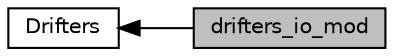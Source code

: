 digraph "drifters_io_mod"
{
  edge [fontname="Helvetica",fontsize="10",labelfontname="Helvetica",labelfontsize="10"];
  node [fontname="Helvetica",fontsize="10",shape=box];
  rankdir=LR;
  Node1 [label="drifters_io_mod",height=0.2,width=0.4,color="black", fillcolor="grey75", style="filled", fontcolor="black",tooltip="Saves drifter data for postprocessing and restarts."];
  Node2 [label="Drifters",height=0.2,width=0.4,color="black", fillcolor="white", style="filled",URL="$group__drifters.html",tooltip="Modules and associated files in the drifters directory."];
  Node2->Node1 [shape=plaintext, dir="back", style="solid"];
}

